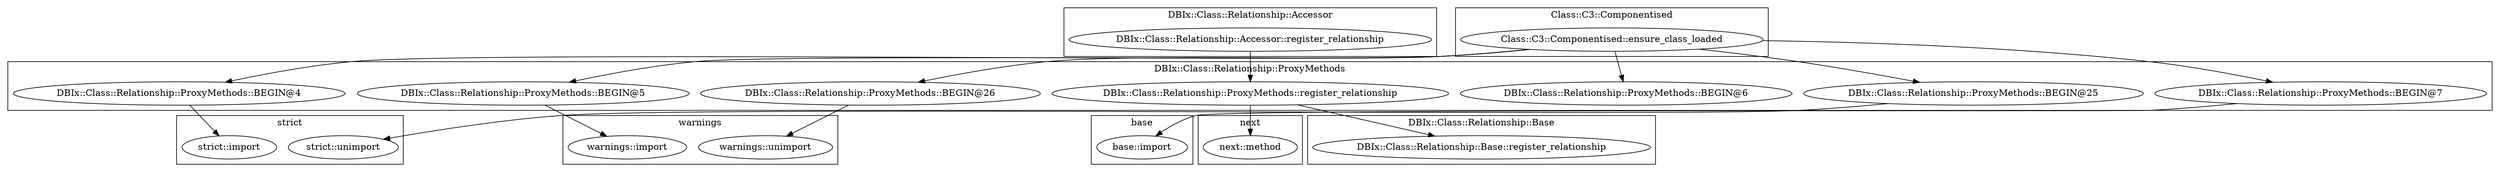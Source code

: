 digraph {
graph [overlap=false]
subgraph cluster_DBIx_Class_Relationship_Accessor {
	label="DBIx::Class::Relationship::Accessor";
	"DBIx::Class::Relationship::Accessor::register_relationship";
}
subgraph cluster_base {
	label="base";
	"base::import";
}
subgraph cluster_warnings {
	label="warnings";
	"warnings::unimport";
	"warnings::import";
}
subgraph cluster_strict {
	label="strict";
	"strict::import";
	"strict::unimport";
}
subgraph cluster_Class_C3_Componentised {
	label="Class::C3::Componentised";
	"Class::C3::Componentised::ensure_class_loaded";
}
subgraph cluster_next {
	label="next";
	"next::method";
}
subgraph cluster_DBIx_Class_Relationship_ProxyMethods {
	label="DBIx::Class::Relationship::ProxyMethods";
	"DBIx::Class::Relationship::ProxyMethods::BEGIN@25";
	"DBIx::Class::Relationship::ProxyMethods::BEGIN@5";
	"DBIx::Class::Relationship::ProxyMethods::BEGIN@26";
	"DBIx::Class::Relationship::ProxyMethods::BEGIN@6";
	"DBIx::Class::Relationship::ProxyMethods::BEGIN@4";
	"DBIx::Class::Relationship::ProxyMethods::BEGIN@7";
	"DBIx::Class::Relationship::ProxyMethods::register_relationship";
}
subgraph cluster_DBIx_Class_Relationship_Base {
	label="DBIx::Class::Relationship::Base";
	"DBIx::Class::Relationship::Base::register_relationship";
}
"DBIx::Class::Relationship::ProxyMethods::BEGIN@26" -> "warnings::unimport";
"DBIx::Class::Relationship::ProxyMethods::register_relationship" -> "DBIx::Class::Relationship::Base::register_relationship";
"Class::C3::Componentised::ensure_class_loaded" -> "DBIx::Class::Relationship::ProxyMethods::BEGIN@6";
"DBIx::Class::Relationship::Accessor::register_relationship" -> "DBIx::Class::Relationship::ProxyMethods::register_relationship";
"Class::C3::Componentised::ensure_class_loaded" -> "DBIx::Class::Relationship::ProxyMethods::BEGIN@4";
"Class::C3::Componentised::ensure_class_loaded" -> "DBIx::Class::Relationship::ProxyMethods::BEGIN@5";
"Class::C3::Componentised::ensure_class_loaded" -> "DBIx::Class::Relationship::ProxyMethods::BEGIN@26";
"DBIx::Class::Relationship::ProxyMethods::BEGIN@25" -> "strict::unimport";
"DBIx::Class::Relationship::ProxyMethods::BEGIN@7" -> "base::import";
"DBIx::Class::Relationship::ProxyMethods::BEGIN@5" -> "warnings::import";
"DBIx::Class::Relationship::ProxyMethods::register_relationship" -> "next::method";
"Class::C3::Componentised::ensure_class_loaded" -> "DBIx::Class::Relationship::ProxyMethods::BEGIN@7";
"Class::C3::Componentised::ensure_class_loaded" -> "DBIx::Class::Relationship::ProxyMethods::BEGIN@25";
"DBIx::Class::Relationship::ProxyMethods::BEGIN@4" -> "strict::import";
}
